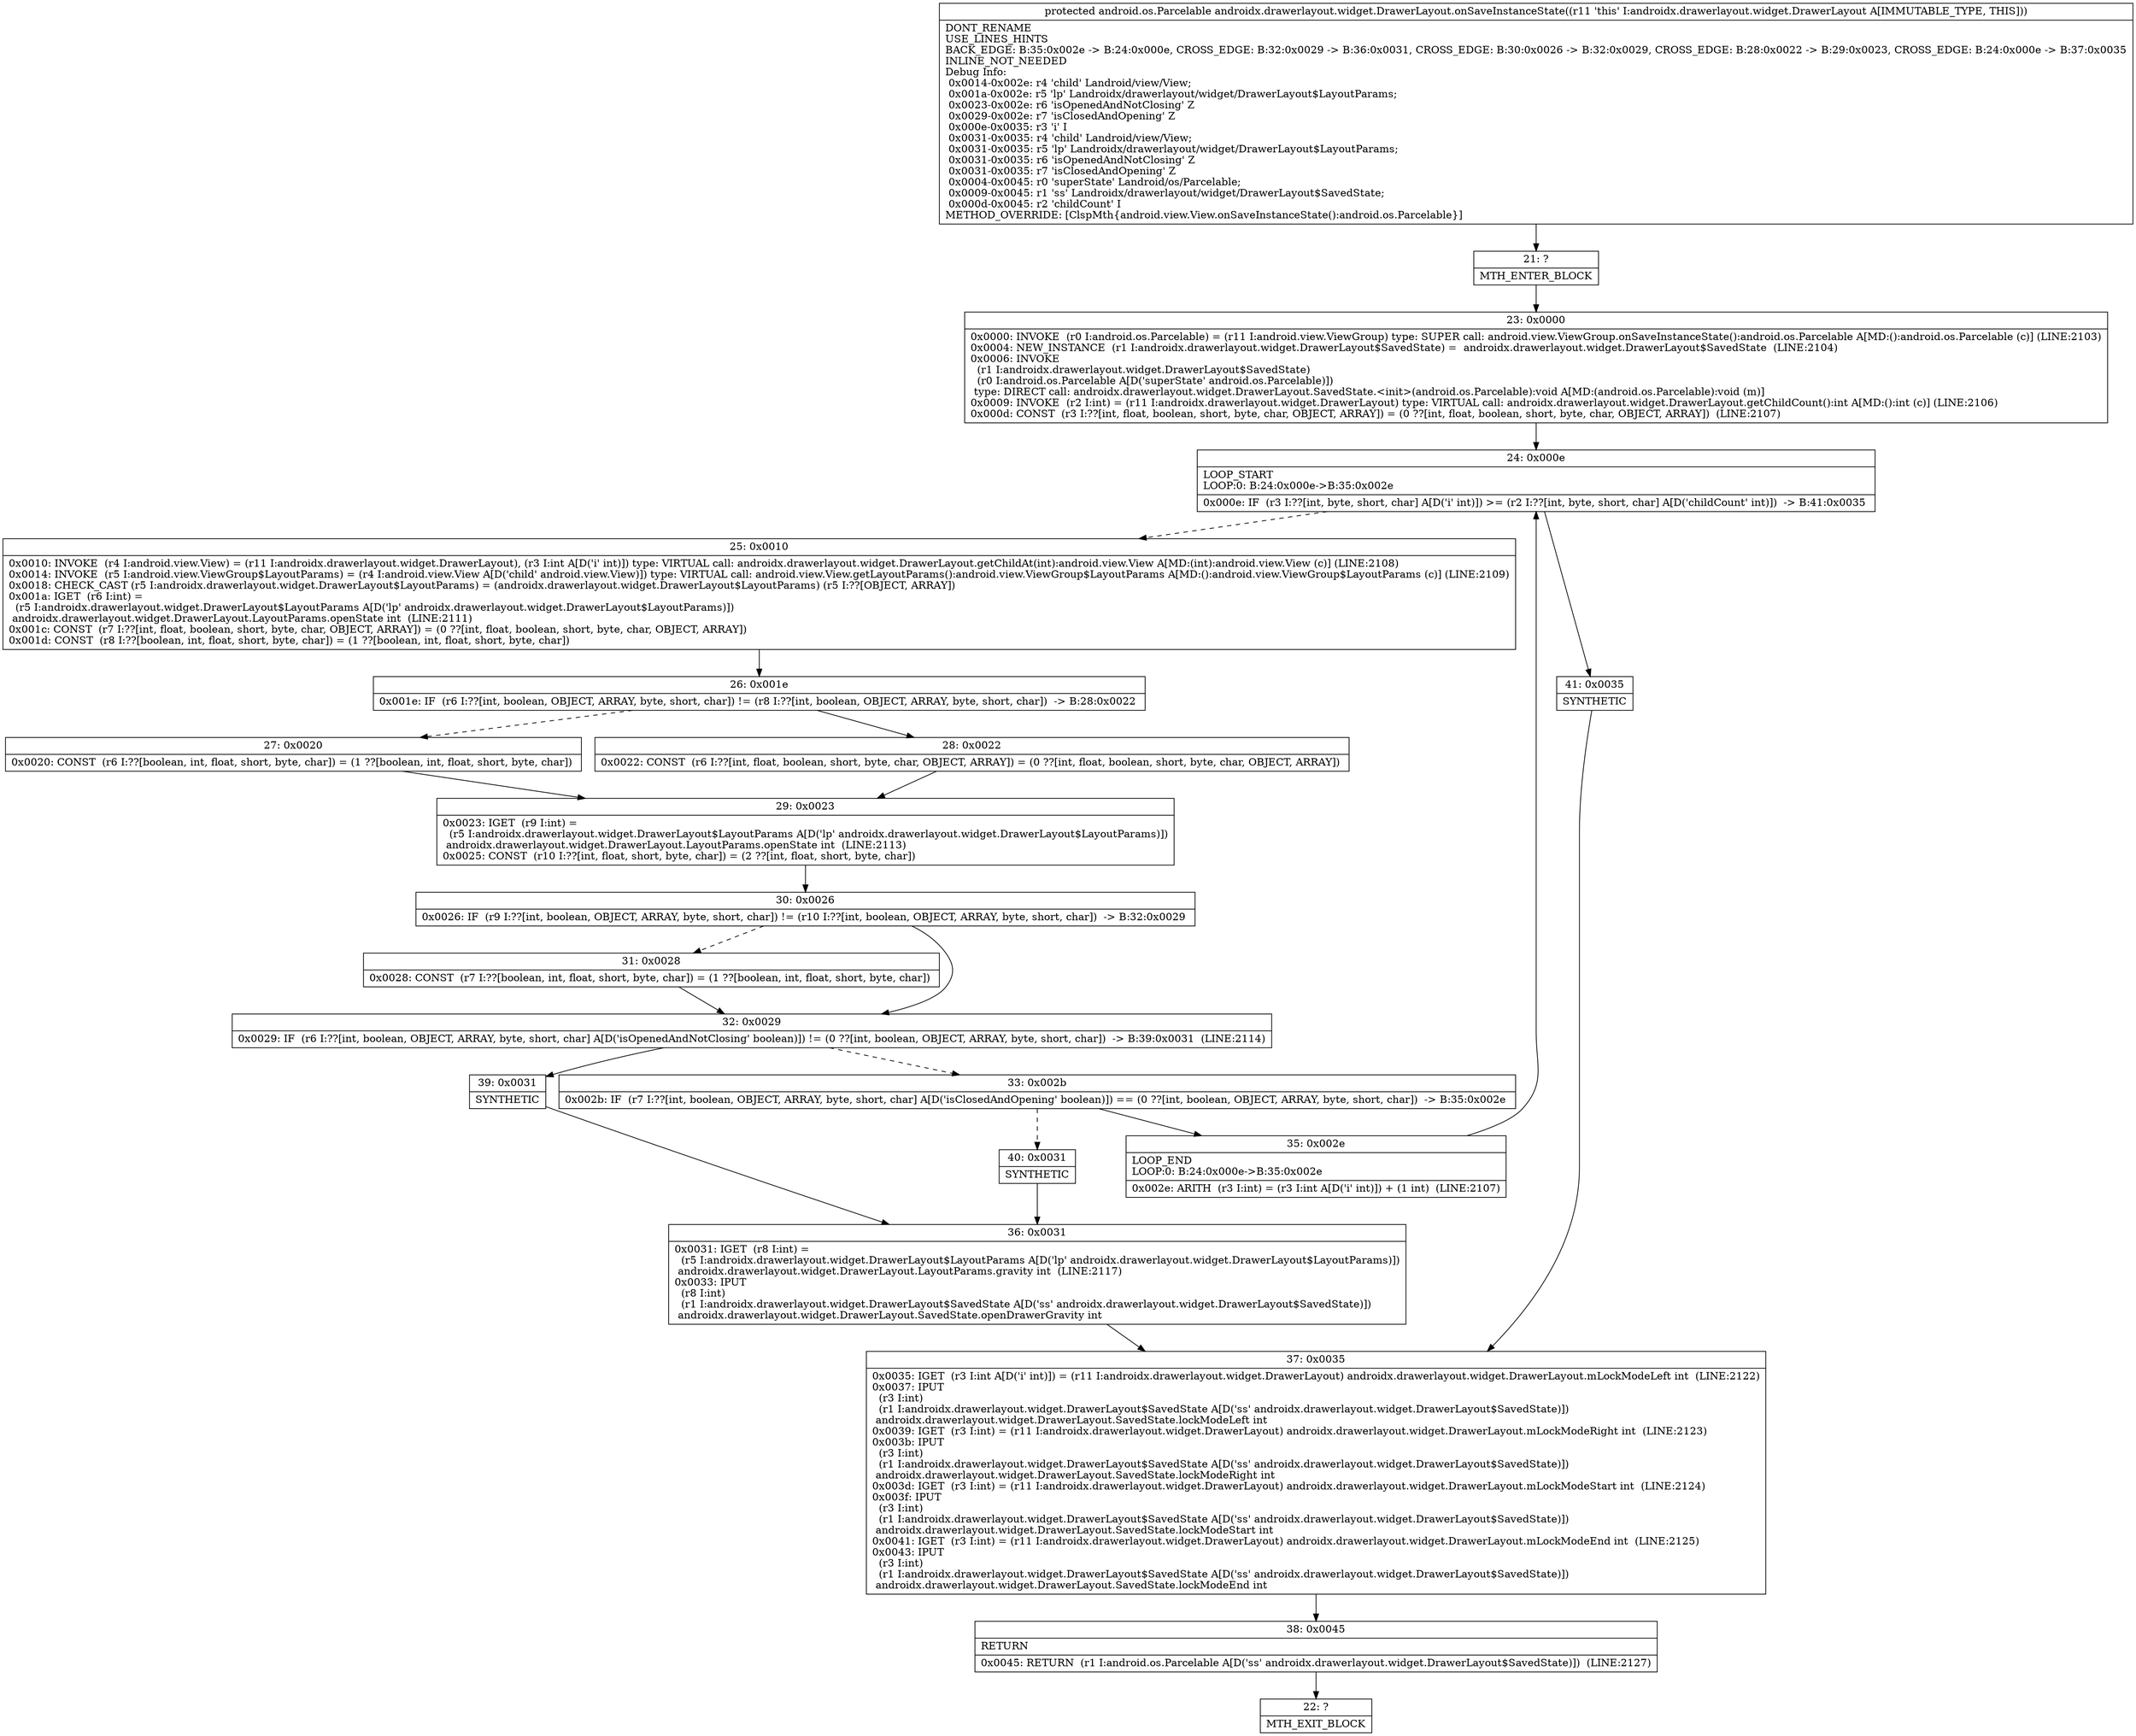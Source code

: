 digraph "CFG forandroidx.drawerlayout.widget.DrawerLayout.onSaveInstanceState()Landroid\/os\/Parcelable;" {
Node_21 [shape=record,label="{21\:\ ?|MTH_ENTER_BLOCK\l}"];
Node_23 [shape=record,label="{23\:\ 0x0000|0x0000: INVOKE  (r0 I:android.os.Parcelable) = (r11 I:android.view.ViewGroup) type: SUPER call: android.view.ViewGroup.onSaveInstanceState():android.os.Parcelable A[MD:():android.os.Parcelable (c)] (LINE:2103)\l0x0004: NEW_INSTANCE  (r1 I:androidx.drawerlayout.widget.DrawerLayout$SavedState) =  androidx.drawerlayout.widget.DrawerLayout$SavedState  (LINE:2104)\l0x0006: INVOKE  \l  (r1 I:androidx.drawerlayout.widget.DrawerLayout$SavedState)\l  (r0 I:android.os.Parcelable A[D('superState' android.os.Parcelable)])\l type: DIRECT call: androidx.drawerlayout.widget.DrawerLayout.SavedState.\<init\>(android.os.Parcelable):void A[MD:(android.os.Parcelable):void (m)]\l0x0009: INVOKE  (r2 I:int) = (r11 I:androidx.drawerlayout.widget.DrawerLayout) type: VIRTUAL call: androidx.drawerlayout.widget.DrawerLayout.getChildCount():int A[MD:():int (c)] (LINE:2106)\l0x000d: CONST  (r3 I:??[int, float, boolean, short, byte, char, OBJECT, ARRAY]) = (0 ??[int, float, boolean, short, byte, char, OBJECT, ARRAY])  (LINE:2107)\l}"];
Node_24 [shape=record,label="{24\:\ 0x000e|LOOP_START\lLOOP:0: B:24:0x000e\-\>B:35:0x002e\l|0x000e: IF  (r3 I:??[int, byte, short, char] A[D('i' int)]) \>= (r2 I:??[int, byte, short, char] A[D('childCount' int)])  \-\> B:41:0x0035 \l}"];
Node_25 [shape=record,label="{25\:\ 0x0010|0x0010: INVOKE  (r4 I:android.view.View) = (r11 I:androidx.drawerlayout.widget.DrawerLayout), (r3 I:int A[D('i' int)]) type: VIRTUAL call: androidx.drawerlayout.widget.DrawerLayout.getChildAt(int):android.view.View A[MD:(int):android.view.View (c)] (LINE:2108)\l0x0014: INVOKE  (r5 I:android.view.ViewGroup$LayoutParams) = (r4 I:android.view.View A[D('child' android.view.View)]) type: VIRTUAL call: android.view.View.getLayoutParams():android.view.ViewGroup$LayoutParams A[MD:():android.view.ViewGroup$LayoutParams (c)] (LINE:2109)\l0x0018: CHECK_CAST (r5 I:androidx.drawerlayout.widget.DrawerLayout$LayoutParams) = (androidx.drawerlayout.widget.DrawerLayout$LayoutParams) (r5 I:??[OBJECT, ARRAY]) \l0x001a: IGET  (r6 I:int) = \l  (r5 I:androidx.drawerlayout.widget.DrawerLayout$LayoutParams A[D('lp' androidx.drawerlayout.widget.DrawerLayout$LayoutParams)])\l androidx.drawerlayout.widget.DrawerLayout.LayoutParams.openState int  (LINE:2111)\l0x001c: CONST  (r7 I:??[int, float, boolean, short, byte, char, OBJECT, ARRAY]) = (0 ??[int, float, boolean, short, byte, char, OBJECT, ARRAY]) \l0x001d: CONST  (r8 I:??[boolean, int, float, short, byte, char]) = (1 ??[boolean, int, float, short, byte, char]) \l}"];
Node_26 [shape=record,label="{26\:\ 0x001e|0x001e: IF  (r6 I:??[int, boolean, OBJECT, ARRAY, byte, short, char]) != (r8 I:??[int, boolean, OBJECT, ARRAY, byte, short, char])  \-\> B:28:0x0022 \l}"];
Node_27 [shape=record,label="{27\:\ 0x0020|0x0020: CONST  (r6 I:??[boolean, int, float, short, byte, char]) = (1 ??[boolean, int, float, short, byte, char]) \l}"];
Node_29 [shape=record,label="{29\:\ 0x0023|0x0023: IGET  (r9 I:int) = \l  (r5 I:androidx.drawerlayout.widget.DrawerLayout$LayoutParams A[D('lp' androidx.drawerlayout.widget.DrawerLayout$LayoutParams)])\l androidx.drawerlayout.widget.DrawerLayout.LayoutParams.openState int  (LINE:2113)\l0x0025: CONST  (r10 I:??[int, float, short, byte, char]) = (2 ??[int, float, short, byte, char]) \l}"];
Node_30 [shape=record,label="{30\:\ 0x0026|0x0026: IF  (r9 I:??[int, boolean, OBJECT, ARRAY, byte, short, char]) != (r10 I:??[int, boolean, OBJECT, ARRAY, byte, short, char])  \-\> B:32:0x0029 \l}"];
Node_31 [shape=record,label="{31\:\ 0x0028|0x0028: CONST  (r7 I:??[boolean, int, float, short, byte, char]) = (1 ??[boolean, int, float, short, byte, char]) \l}"];
Node_32 [shape=record,label="{32\:\ 0x0029|0x0029: IF  (r6 I:??[int, boolean, OBJECT, ARRAY, byte, short, char] A[D('isOpenedAndNotClosing' boolean)]) != (0 ??[int, boolean, OBJECT, ARRAY, byte, short, char])  \-\> B:39:0x0031  (LINE:2114)\l}"];
Node_33 [shape=record,label="{33\:\ 0x002b|0x002b: IF  (r7 I:??[int, boolean, OBJECT, ARRAY, byte, short, char] A[D('isClosedAndOpening' boolean)]) == (0 ??[int, boolean, OBJECT, ARRAY, byte, short, char])  \-\> B:35:0x002e \l}"];
Node_35 [shape=record,label="{35\:\ 0x002e|LOOP_END\lLOOP:0: B:24:0x000e\-\>B:35:0x002e\l|0x002e: ARITH  (r3 I:int) = (r3 I:int A[D('i' int)]) + (1 int)  (LINE:2107)\l}"];
Node_40 [shape=record,label="{40\:\ 0x0031|SYNTHETIC\l}"];
Node_36 [shape=record,label="{36\:\ 0x0031|0x0031: IGET  (r8 I:int) = \l  (r5 I:androidx.drawerlayout.widget.DrawerLayout$LayoutParams A[D('lp' androidx.drawerlayout.widget.DrawerLayout$LayoutParams)])\l androidx.drawerlayout.widget.DrawerLayout.LayoutParams.gravity int  (LINE:2117)\l0x0033: IPUT  \l  (r8 I:int)\l  (r1 I:androidx.drawerlayout.widget.DrawerLayout$SavedState A[D('ss' androidx.drawerlayout.widget.DrawerLayout$SavedState)])\l androidx.drawerlayout.widget.DrawerLayout.SavedState.openDrawerGravity int \l}"];
Node_37 [shape=record,label="{37\:\ 0x0035|0x0035: IGET  (r3 I:int A[D('i' int)]) = (r11 I:androidx.drawerlayout.widget.DrawerLayout) androidx.drawerlayout.widget.DrawerLayout.mLockModeLeft int  (LINE:2122)\l0x0037: IPUT  \l  (r3 I:int)\l  (r1 I:androidx.drawerlayout.widget.DrawerLayout$SavedState A[D('ss' androidx.drawerlayout.widget.DrawerLayout$SavedState)])\l androidx.drawerlayout.widget.DrawerLayout.SavedState.lockModeLeft int \l0x0039: IGET  (r3 I:int) = (r11 I:androidx.drawerlayout.widget.DrawerLayout) androidx.drawerlayout.widget.DrawerLayout.mLockModeRight int  (LINE:2123)\l0x003b: IPUT  \l  (r3 I:int)\l  (r1 I:androidx.drawerlayout.widget.DrawerLayout$SavedState A[D('ss' androidx.drawerlayout.widget.DrawerLayout$SavedState)])\l androidx.drawerlayout.widget.DrawerLayout.SavedState.lockModeRight int \l0x003d: IGET  (r3 I:int) = (r11 I:androidx.drawerlayout.widget.DrawerLayout) androidx.drawerlayout.widget.DrawerLayout.mLockModeStart int  (LINE:2124)\l0x003f: IPUT  \l  (r3 I:int)\l  (r1 I:androidx.drawerlayout.widget.DrawerLayout$SavedState A[D('ss' androidx.drawerlayout.widget.DrawerLayout$SavedState)])\l androidx.drawerlayout.widget.DrawerLayout.SavedState.lockModeStart int \l0x0041: IGET  (r3 I:int) = (r11 I:androidx.drawerlayout.widget.DrawerLayout) androidx.drawerlayout.widget.DrawerLayout.mLockModeEnd int  (LINE:2125)\l0x0043: IPUT  \l  (r3 I:int)\l  (r1 I:androidx.drawerlayout.widget.DrawerLayout$SavedState A[D('ss' androidx.drawerlayout.widget.DrawerLayout$SavedState)])\l androidx.drawerlayout.widget.DrawerLayout.SavedState.lockModeEnd int \l}"];
Node_38 [shape=record,label="{38\:\ 0x0045|RETURN\l|0x0045: RETURN  (r1 I:android.os.Parcelable A[D('ss' androidx.drawerlayout.widget.DrawerLayout$SavedState)])  (LINE:2127)\l}"];
Node_22 [shape=record,label="{22\:\ ?|MTH_EXIT_BLOCK\l}"];
Node_39 [shape=record,label="{39\:\ 0x0031|SYNTHETIC\l}"];
Node_28 [shape=record,label="{28\:\ 0x0022|0x0022: CONST  (r6 I:??[int, float, boolean, short, byte, char, OBJECT, ARRAY]) = (0 ??[int, float, boolean, short, byte, char, OBJECT, ARRAY]) \l}"];
Node_41 [shape=record,label="{41\:\ 0x0035|SYNTHETIC\l}"];
MethodNode[shape=record,label="{protected android.os.Parcelable androidx.drawerlayout.widget.DrawerLayout.onSaveInstanceState((r11 'this' I:androidx.drawerlayout.widget.DrawerLayout A[IMMUTABLE_TYPE, THIS]))  | DONT_RENAME\lUSE_LINES_HINTS\lBACK_EDGE: B:35:0x002e \-\> B:24:0x000e, CROSS_EDGE: B:32:0x0029 \-\> B:36:0x0031, CROSS_EDGE: B:30:0x0026 \-\> B:32:0x0029, CROSS_EDGE: B:28:0x0022 \-\> B:29:0x0023, CROSS_EDGE: B:24:0x000e \-\> B:37:0x0035\lINLINE_NOT_NEEDED\lDebug Info:\l  0x0014\-0x002e: r4 'child' Landroid\/view\/View;\l  0x001a\-0x002e: r5 'lp' Landroidx\/drawerlayout\/widget\/DrawerLayout$LayoutParams;\l  0x0023\-0x002e: r6 'isOpenedAndNotClosing' Z\l  0x0029\-0x002e: r7 'isClosedAndOpening' Z\l  0x000e\-0x0035: r3 'i' I\l  0x0031\-0x0035: r4 'child' Landroid\/view\/View;\l  0x0031\-0x0035: r5 'lp' Landroidx\/drawerlayout\/widget\/DrawerLayout$LayoutParams;\l  0x0031\-0x0035: r6 'isOpenedAndNotClosing' Z\l  0x0031\-0x0035: r7 'isClosedAndOpening' Z\l  0x0004\-0x0045: r0 'superState' Landroid\/os\/Parcelable;\l  0x0009\-0x0045: r1 'ss' Landroidx\/drawerlayout\/widget\/DrawerLayout$SavedState;\l  0x000d\-0x0045: r2 'childCount' I\lMETHOD_OVERRIDE: [ClspMth\{android.view.View.onSaveInstanceState():android.os.Parcelable\}]\l}"];
MethodNode -> Node_21;Node_21 -> Node_23;
Node_23 -> Node_24;
Node_24 -> Node_25[style=dashed];
Node_24 -> Node_41;
Node_25 -> Node_26;
Node_26 -> Node_27[style=dashed];
Node_26 -> Node_28;
Node_27 -> Node_29;
Node_29 -> Node_30;
Node_30 -> Node_31[style=dashed];
Node_30 -> Node_32;
Node_31 -> Node_32;
Node_32 -> Node_33[style=dashed];
Node_32 -> Node_39;
Node_33 -> Node_35;
Node_33 -> Node_40[style=dashed];
Node_35 -> Node_24;
Node_40 -> Node_36;
Node_36 -> Node_37;
Node_37 -> Node_38;
Node_38 -> Node_22;
Node_39 -> Node_36;
Node_28 -> Node_29;
Node_41 -> Node_37;
}


